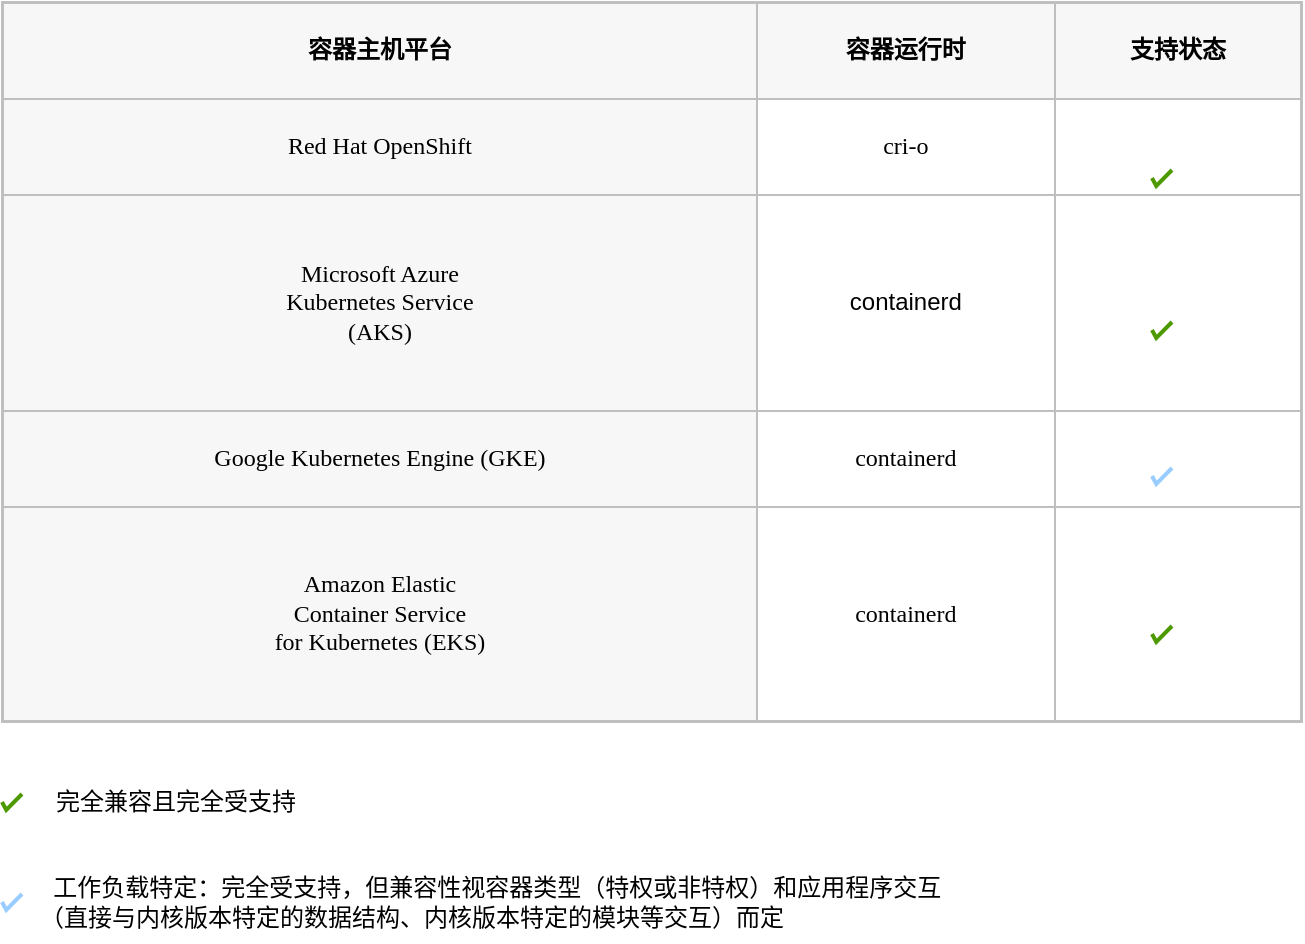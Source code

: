 <mxfile version="20.2.0" type="device"><diagram name="Page-1" id="bd83a815-5ea8-2e97-e5ec-87c9f400f2fa"><mxGraphModel dx="981" dy="545" grid="1" gridSize="10" guides="1" tooltips="1" connect="1" arrows="1" fold="1" page="1" pageScale="1.5" pageWidth="1169" pageHeight="826" background="#ffffff" math="0" shadow="0"><root><mxCell id="0" style=";html=1;"/><mxCell id="1" style=";html=1;" parent="0"/><mxCell id="CO5awXffsRuqQKmjjOUZ-39" value="&lt;table style=&quot;width: 100% ; height: 100% ; border-collapse: collapse ; background-color: rgb(255 , 255 , 255) ; border: 1px solid rgb(191 , 191 , 191)&quot; width=&quot;100%&quot; cellpadding=&quot;4&quot; border=&quot;1&quot;&gt;&lt;tbody&gt;&lt;tr style=&quot;color: rgb(255 , 255 , 255)&quot;&gt;&lt;th style=&quot;border-collapse: collapse ; background-color: rgb(247 , 247 , 247)&quot;&gt;&lt;div style=&quot;text-align: center&quot;&gt;&lt;font color=&quot;#000000&quot;&gt;&lt;font face=&quot;Poppins&quot;&gt;&lt;span lang=&quot;ZH-CN&quot;&gt;容器主机平台&lt;/span&gt;&lt;/font&gt;&lt;/font&gt;&lt;/div&gt;&lt;/th&gt;&lt;th style=&quot;text-align: center ; background-color: rgb(247 , 247 , 247)&quot;&gt;&lt;font face=&quot;Poppins&quot; color=&quot;#000000&quot;&gt;&lt;span lang=&quot;ZH-CN&quot;&gt;容器运行时&lt;/span&gt;&lt;/font&gt;&lt;/th&gt;&lt;th style=&quot;text-align: center ; background-color: rgb(247 , 247 , 247)&quot;&gt;&lt;font face=&quot;Poppins&quot; color=&quot;#000000&quot;&gt;&lt;span lang=&quot;ZH-CN&quot;&gt;支持状态&lt;/span&gt;&lt;/font&gt;&lt;/th&gt;&lt;/tr&gt;&lt;tr&gt;&lt;td style=&quot;text-align: center ; background-color: rgb(247 , 247 , 247)&quot;&gt;&lt;font face=&quot;Poppins&quot;&gt;Red Hat OpenShift&lt;/font&gt;&lt;/td&gt;&lt;td style=&quot;text-align: center ; background-color: rgb(255 , 255 , 255)&quot;&gt;&lt;font face=&quot;Poppins&quot;&gt;cri-o&lt;/font&gt;&lt;/td&gt;&lt;td style=&quot;text-align: center ; background-color: rgb(255 , 255 , 255)&quot;&gt;&lt;font face=&quot;Poppins&quot;&gt;&lt;br&gt;&lt;/font&gt;&lt;/td&gt;&lt;/tr&gt;&lt;tr&gt;&lt;td style=&quot;text-align: center ; background-color: rgb(247 , 247 , 247)&quot;&gt;&lt;font face=&quot;Poppins&quot;&gt;Microsoft Azure&lt;br&gt;Kubernetes Service&lt;br&gt;(AKS)&lt;/font&gt;&lt;/td&gt;&lt;td style=&quot;text-align: center ; background-color: rgb(255 , 255 , 255)&quot;&gt;containerd&lt;/td&gt;&lt;td style=&quot;background-color: rgb(255 , 255 , 255)&quot;&gt;&lt;font face=&quot;Poppins&quot;&gt;&lt;br&gt;&lt;/font&gt;&lt;/td&gt;&lt;/tr&gt;&lt;tr&gt;&lt;td style=&quot;text-align: center ; background-color: rgb(247 , 247 , 247)&quot;&gt;&lt;font face=&quot;Poppins&quot;&gt;Google Kubernetes Engine (GKE)&lt;/font&gt;&lt;/td&gt;&lt;td style=&quot;text-align: center ; background-color: rgb(255 , 255 , 255)&quot;&gt;&lt;font face=&quot;Poppins&quot;&gt;containerd&lt;/font&gt;&lt;/td&gt;&lt;td style=&quot;background-color: rgb(255 , 255 , 255)&quot;&gt;&lt;font face=&quot;Poppins&quot;&gt;&lt;br&gt;&lt;/font&gt;&lt;/td&gt;&lt;/tr&gt;&lt;tr&gt;&lt;td style=&quot;text-align: center ; background-color: rgb(247 , 247 , 247)&quot;&gt;&lt;font face=&quot;Poppins&quot;&gt;Amazon Elastic&lt;br&gt;Container Service&lt;br&gt;for Kubernetes (EKS)&lt;/font&gt;&lt;/td&gt;&lt;td style=&quot;text-align: center ; background-color: rgb(255 , 255 , 255)&quot;&gt;&lt;font face=&quot;Poppins&quot;&gt;containerd&lt;/font&gt;&lt;/td&gt;&lt;td style=&quot;background-color: rgb(255 , 255 , 255)&quot;&gt;&lt;font face=&quot;Poppins&quot;&gt;&lt;br&gt;&lt;/font&gt;&lt;/td&gt;&lt;/tr&gt;&lt;/tbody&gt;&lt;/table&gt;" style="text;html=1;fillColor=#ffffff;overflow=fill;rounded=0;strokeColor=#C0C0C0;" parent="1" vertex="1"><mxGeometry x="270" y="300" width="650" height="360" as="geometry"/></mxCell><mxCell id="X5XhPVdRXbugXbAP6S1_-2" value="&lt;span lang=&quot;ZH-CN&quot;&gt;完全兼容且完全受支持&lt;/span&gt;" style="text;html=1;align=left;verticalAlign=middle;resizable=0;points=[];autosize=1;strokeColor=none;" parent="1" vertex="1"><mxGeometry x="295" y="685" width="140" height="30" as="geometry"/></mxCell><mxCell id="X5XhPVdRXbugXbAP6S1_-4" value="&lt;div&gt;&lt;span lang=&quot;ZH-CN&quot;&gt;&amp;nbsp; 工作负载特定：完全受支持，但兼容性视容器类型（特权或非特权）和应用程序交互&lt;/span&gt;&lt;/div&gt;&lt;div&gt;&lt;span lang=&quot;ZH-CN&quot;&gt;（直接与内核版本特定的数据结构、内核版本特定的模块等交互）而定&lt;/span&gt;&lt;/div&gt;" style="text;html=1;align=left;verticalAlign=middle;resizable=0;points=[];autosize=1;strokeColor=none;" parent="1" vertex="1"><mxGeometry x="287" y="730" width="470" height="40" as="geometry"/></mxCell><mxCell id="1lScYszYVqfYkJgVosk7-1" value="" style="html=1;verticalLabelPosition=bottom;labelBackgroundColor=#ffffff;verticalAlign=top;shadow=0;dashed=0;strokeWidth=2;shape=mxgraph.ios7.misc.check;fillColor=#4D9900;strokeColor=#4D9900;" parent="1" vertex="1"><mxGeometry x="845" y="384" width="10" height="8" as="geometry"/></mxCell><mxCell id="1lScYszYVqfYkJgVosk7-10" value="" style="html=1;verticalLabelPosition=bottom;labelBackgroundColor=#ffffff;verticalAlign=top;shadow=0;dashed=0;strokeWidth=2;shape=mxgraph.ios7.misc.check;fillColor=#4D9900;strokeColor=#99CCFF;" parent="1" vertex="1"><mxGeometry x="845" y="533" width="10" height="8" as="geometry"/></mxCell><mxCell id="1lScYszYVqfYkJgVosk7-54" value="" style="html=1;verticalLabelPosition=bottom;labelBackgroundColor=#ffffff;verticalAlign=top;shadow=0;dashed=0;strokeWidth=2;shape=mxgraph.ios7.misc.check;fillColor=#4D9900;strokeColor=#4D9900;" parent="1" vertex="1"><mxGeometry x="270" y="696" width="10" height="8" as="geometry"/></mxCell><mxCell id="1lScYszYVqfYkJgVosk7-55" value="" style="html=1;verticalLabelPosition=bottom;labelBackgroundColor=#ffffff;verticalAlign=top;shadow=0;dashed=0;strokeWidth=2;shape=mxgraph.ios7.misc.check;fillColor=#4D9900;strokeColor=#99CCFF;" parent="1" vertex="1"><mxGeometry x="270" y="746" width="10" height="8" as="geometry"/></mxCell><mxCell id="gjz8hos4W5qK_xi7CNQM-4" value="" style="html=1;verticalLabelPosition=bottom;labelBackgroundColor=#ffffff;verticalAlign=top;shadow=0;dashed=0;strokeWidth=2;shape=mxgraph.ios7.misc.check;fillColor=#4D9900;strokeColor=#4D9900;" parent="1" vertex="1"><mxGeometry x="845" y="460" width="10" height="8" as="geometry"/></mxCell><mxCell id="gjz8hos4W5qK_xi7CNQM-5" value="" style="html=1;verticalLabelPosition=bottom;labelBackgroundColor=#ffffff;verticalAlign=top;shadow=0;dashed=0;strokeWidth=2;shape=mxgraph.ios7.misc.check;fillColor=#4D9900;strokeColor=#4D9900;" parent="1" vertex="1"><mxGeometry x="845" y="612" width="10" height="8" as="geometry"/></mxCell></root></mxGraphModel></diagram></mxfile>